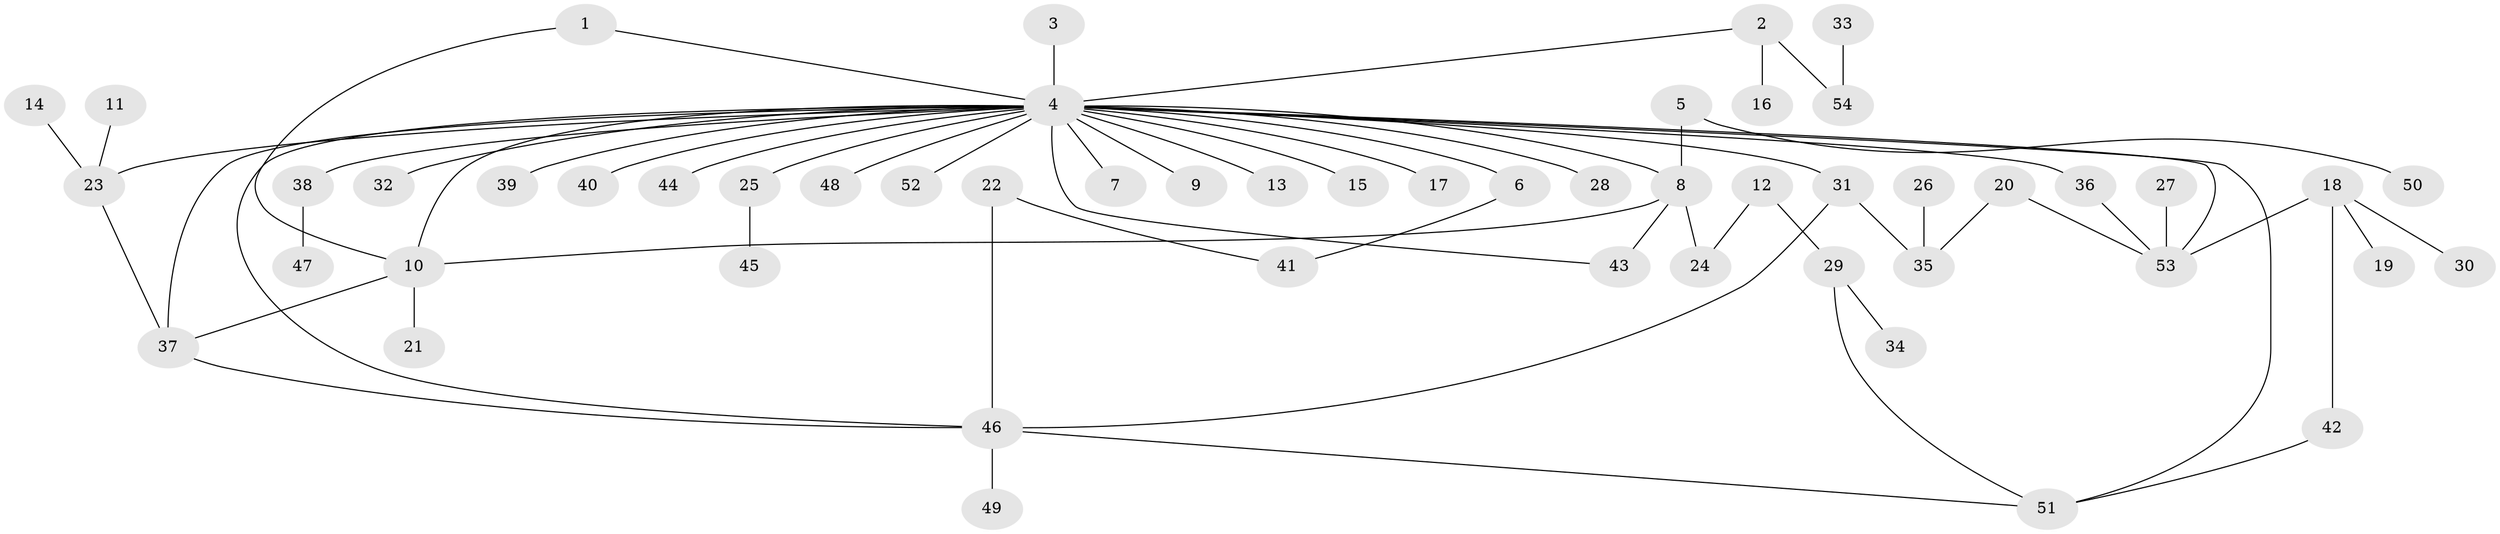 // original degree distribution, {8: 0.018518518518518517, 31: 0.009259259259259259, 6: 0.018518518518518517, 3: 0.12037037037037036, 2: 0.19444444444444445, 4: 0.06481481481481481, 1: 0.5462962962962963, 7: 0.009259259259259259, 5: 0.018518518518518517}
// Generated by graph-tools (version 1.1) at 2025/01/03/09/25 03:01:39]
// undirected, 54 vertices, 66 edges
graph export_dot {
graph [start="1"]
  node [color=gray90,style=filled];
  1;
  2;
  3;
  4;
  5;
  6;
  7;
  8;
  9;
  10;
  11;
  12;
  13;
  14;
  15;
  16;
  17;
  18;
  19;
  20;
  21;
  22;
  23;
  24;
  25;
  26;
  27;
  28;
  29;
  30;
  31;
  32;
  33;
  34;
  35;
  36;
  37;
  38;
  39;
  40;
  41;
  42;
  43;
  44;
  45;
  46;
  47;
  48;
  49;
  50;
  51;
  52;
  53;
  54;
  1 -- 4 [weight=1.0];
  1 -- 10 [weight=1.0];
  2 -- 4 [weight=1.0];
  2 -- 16 [weight=1.0];
  2 -- 54 [weight=2.0];
  3 -- 4 [weight=1.0];
  4 -- 6 [weight=1.0];
  4 -- 7 [weight=1.0];
  4 -- 8 [weight=1.0];
  4 -- 9 [weight=1.0];
  4 -- 10 [weight=1.0];
  4 -- 13 [weight=1.0];
  4 -- 15 [weight=1.0];
  4 -- 17 [weight=1.0];
  4 -- 23 [weight=1.0];
  4 -- 25 [weight=1.0];
  4 -- 28 [weight=1.0];
  4 -- 31 [weight=1.0];
  4 -- 32 [weight=1.0];
  4 -- 36 [weight=1.0];
  4 -- 37 [weight=1.0];
  4 -- 38 [weight=1.0];
  4 -- 39 [weight=1.0];
  4 -- 40 [weight=1.0];
  4 -- 43 [weight=1.0];
  4 -- 44 [weight=1.0];
  4 -- 46 [weight=1.0];
  4 -- 48 [weight=1.0];
  4 -- 51 [weight=1.0];
  4 -- 52 [weight=1.0];
  4 -- 53 [weight=1.0];
  5 -- 8 [weight=1.0];
  5 -- 50 [weight=1.0];
  6 -- 41 [weight=1.0];
  8 -- 10 [weight=1.0];
  8 -- 24 [weight=1.0];
  8 -- 43 [weight=1.0];
  10 -- 21 [weight=1.0];
  10 -- 37 [weight=1.0];
  11 -- 23 [weight=1.0];
  12 -- 24 [weight=1.0];
  12 -- 29 [weight=1.0];
  14 -- 23 [weight=1.0];
  18 -- 19 [weight=1.0];
  18 -- 30 [weight=1.0];
  18 -- 42 [weight=1.0];
  18 -- 53 [weight=1.0];
  20 -- 35 [weight=1.0];
  20 -- 53 [weight=1.0];
  22 -- 41 [weight=1.0];
  22 -- 46 [weight=1.0];
  23 -- 37 [weight=1.0];
  25 -- 45 [weight=1.0];
  26 -- 35 [weight=1.0];
  27 -- 53 [weight=1.0];
  29 -- 34 [weight=1.0];
  29 -- 51 [weight=1.0];
  31 -- 35 [weight=1.0];
  31 -- 46 [weight=1.0];
  33 -- 54 [weight=1.0];
  36 -- 53 [weight=1.0];
  37 -- 46 [weight=1.0];
  38 -- 47 [weight=1.0];
  42 -- 51 [weight=1.0];
  46 -- 49 [weight=1.0];
  46 -- 51 [weight=1.0];
}

